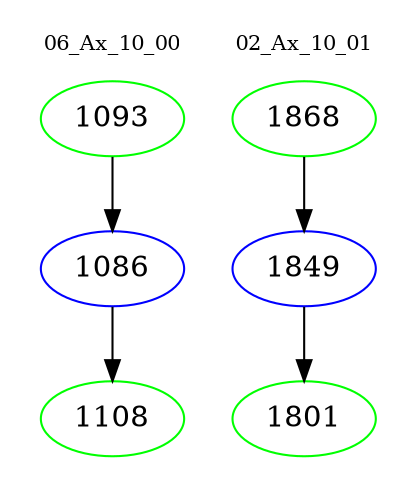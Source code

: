 digraph{
subgraph cluster_0 {
color = white
label = "06_Ax_10_00";
fontsize=10;
T0_1093 [label="1093", color="green"]
T0_1093 -> T0_1086 [color="black"]
T0_1086 [label="1086", color="blue"]
T0_1086 -> T0_1108 [color="black"]
T0_1108 [label="1108", color="green"]
}
subgraph cluster_1 {
color = white
label = "02_Ax_10_01";
fontsize=10;
T1_1868 [label="1868", color="green"]
T1_1868 -> T1_1849 [color="black"]
T1_1849 [label="1849", color="blue"]
T1_1849 -> T1_1801 [color="black"]
T1_1801 [label="1801", color="green"]
}
}
